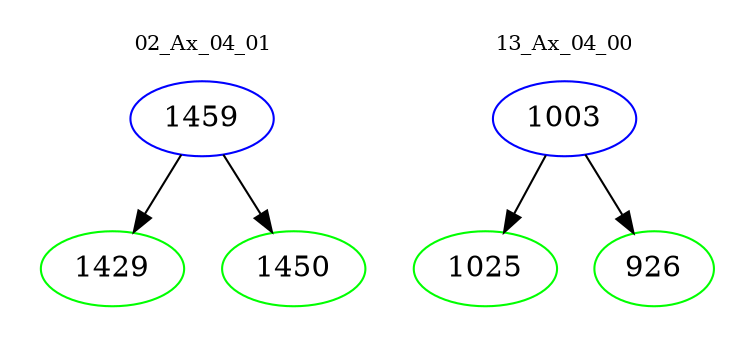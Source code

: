 digraph{
subgraph cluster_0 {
color = white
label = "02_Ax_04_01";
fontsize=10;
T0_1459 [label="1459", color="blue"]
T0_1459 -> T0_1429 [color="black"]
T0_1429 [label="1429", color="green"]
T0_1459 -> T0_1450 [color="black"]
T0_1450 [label="1450", color="green"]
}
subgraph cluster_1 {
color = white
label = "13_Ax_04_00";
fontsize=10;
T1_1003 [label="1003", color="blue"]
T1_1003 -> T1_1025 [color="black"]
T1_1025 [label="1025", color="green"]
T1_1003 -> T1_926 [color="black"]
T1_926 [label="926", color="green"]
}
}
